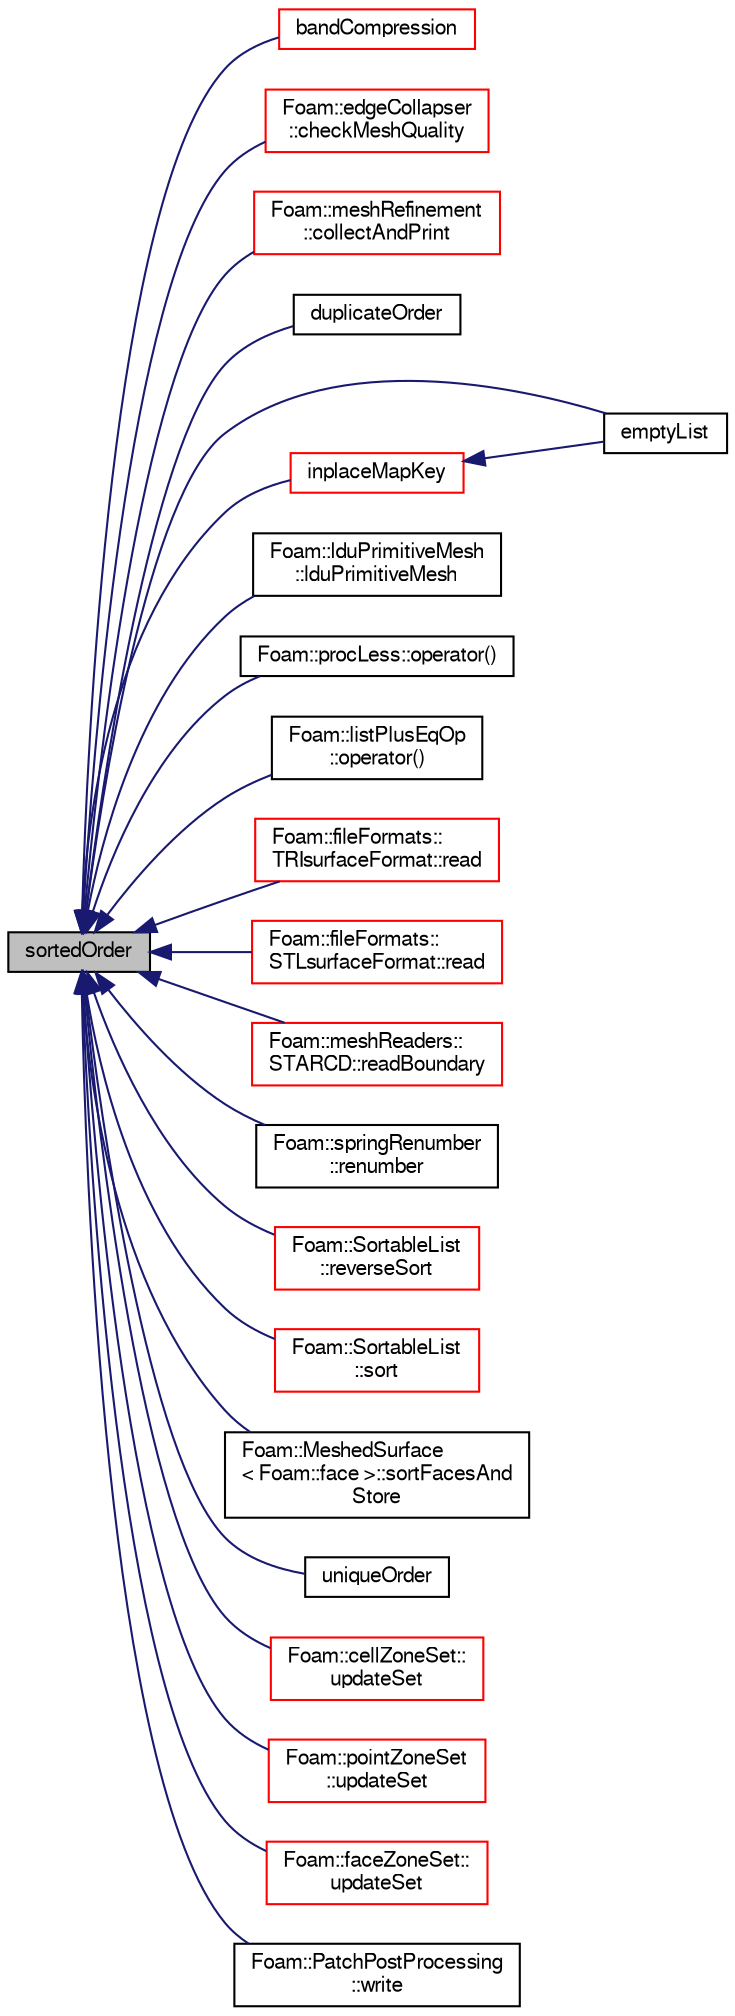 digraph "sortedOrder"
{
  bgcolor="transparent";
  edge [fontname="FreeSans",fontsize="10",labelfontname="FreeSans",labelfontsize="10"];
  node [fontname="FreeSans",fontsize="10",shape=record];
  rankdir="LR";
  Node9027 [label="sortedOrder",height=0.2,width=0.4,color="black", fillcolor="grey75", style="filled", fontcolor="black"];
  Node9027 -> Node9028 [dir="back",color="midnightblue",fontsize="10",style="solid",fontname="FreeSans"];
  Node9028 [label="bandCompression",height=0.2,width=0.4,color="red",URL="$a21124.html#a60bfbd643d5b046c94fbaa71e5884846",tooltip="Renumbers the addressing to reduce the band of the matrix. "];
  Node9027 -> Node9031 [dir="back",color="midnightblue",fontsize="10",style="solid",fontname="FreeSans"];
  Node9031 [label="Foam::edgeCollapser\l::checkMeshQuality",height=0.2,width=0.4,color="red",URL="$a21642.html#a05c592dbdbe3fcc0728c2595750b5982",tooltip="Check mesh and mark points on faces in error. "];
  Node9027 -> Node9035 [dir="back",color="midnightblue",fontsize="10",style="solid",fontname="FreeSans"];
  Node9035 [label="Foam::meshRefinement\l::collectAndPrint",height=0.2,width=0.4,color="red",URL="$a24662.html#a160e7d4c318203845141f007b0a9aff6",tooltip="Print list according to (collected and) sorted coordinate. "];
  Node9027 -> Node9056 [dir="back",color="midnightblue",fontsize="10",style="solid",fontname="FreeSans"];
  Node9056 [label="duplicateOrder",height=0.2,width=0.4,color="black",URL="$a21124.html#a67c068bca7f99657a1b88fe5d860bb52"];
  Node9027 -> Node9057 [dir="back",color="midnightblue",fontsize="10",style="solid",fontname="FreeSans"];
  Node9057 [label="emptyList",height=0.2,width=0.4,color="black",URL="$a21124.html#aac3dd6ff6f51f3841ba88a3adb29e073",tooltip="Return reference to zero-sized list. Compare to List::null() which returns. "];
  Node9027 -> Node9058 [dir="back",color="midnightblue",fontsize="10",style="solid",fontname="FreeSans"];
  Node9058 [label="inplaceMapKey",height=0.2,width=0.4,color="red",URL="$a21124.html#a3e2f2c878960555a295056322ec7948d",tooltip="Recreate with mapped keys. Do not map elements with negative key. "];
  Node9058 -> Node9057 [dir="back",color="midnightblue",fontsize="10",style="solid",fontname="FreeSans"];
  Node9027 -> Node9074 [dir="back",color="midnightblue",fontsize="10",style="solid",fontname="FreeSans"];
  Node9074 [label="Foam::lduPrimitiveMesh\l::lduPrimitiveMesh",height=0.2,width=0.4,color="black",URL="$a27134.html#aeae1eb8af27cafdc116980dd48968d19",tooltip="Construct by combining multiple meshes. The meshes come from. "];
  Node9027 -> Node9144 [dir="back",color="midnightblue",fontsize="10",style="solid",fontname="FreeSans"];
  Node9144 [label="Foam::procLess::operator()",height=0.2,width=0.4,color="black",URL="$a27130.html#a49202d8cfd6e19f3d43c028252050ed7"];
  Node9027 -> Node9047 [dir="back",color="midnightblue",fontsize="10",style="solid",fontname="FreeSans"];
  Node9047 [label="Foam::listPlusEqOp\l::operator()",height=0.2,width=0.4,color="black",URL="$a24626.html#a2bca5855a51bffee2f0fe2aacc4aba10"];
  Node9027 -> Node9145 [dir="back",color="midnightblue",fontsize="10",style="solid",fontname="FreeSans"];
  Node9145 [label="Foam::fileFormats::\lTRIsurfaceFormat::read",height=0.2,width=0.4,color="red",URL="$a29658.html#a464ebd67acbdff0014d4dae69e3ec4be",tooltip="Read from file. "];
  Node9027 -> Node9148 [dir="back",color="midnightblue",fontsize="10",style="solid",fontname="FreeSans"];
  Node9148 [label="Foam::fileFormats::\lSTLsurfaceFormat::read",height=0.2,width=0.4,color="red",URL="$a29642.html#a464ebd67acbdff0014d4dae69e3ec4be",tooltip="Read from file. "];
  Node9027 -> Node9075 [dir="back",color="midnightblue",fontsize="10",style="solid",fontname="FreeSans"];
  Node9075 [label="Foam::meshReaders::\lSTARCD::readBoundary",height=0.2,width=0.4,color="red",URL="$a21334.html#aaa5ec51e2b805018e53dda083fdaf762",tooltip="Read boundary (cell/face) definitions. "];
  Node9027 -> Node9076 [dir="back",color="midnightblue",fontsize="10",style="solid",fontname="FreeSans"];
  Node9076 [label="Foam::springRenumber\l::renumber",height=0.2,width=0.4,color="black",URL="$a29218.html#a0c124d0687d8a18ac84af7ebee2989af",tooltip="Return the order in which cells need to be visited, i.e. "];
  Node9027 -> Node9151 [dir="back",color="midnightblue",fontsize="10",style="solid",fontname="FreeSans"];
  Node9151 [label="Foam::SortableList\l::reverseSort",height=0.2,width=0.4,color="red",URL="$a25918.html#a9ce3c2209a04ed8ea34d7b82ce913219",tooltip="Reverse (stable) sort the list. "];
  Node9027 -> Node9153 [dir="back",color="midnightblue",fontsize="10",style="solid",fontname="FreeSans"];
  Node9153 [label="Foam::SortableList\l::sort",height=0.2,width=0.4,color="red",URL="$a25918.html#a47fdc9eea42b6975cdc835bb2e08810e",tooltip="(stable) sort the list (if changed after construction time) "];
  Node9027 -> Node9166 [dir="back",color="midnightblue",fontsize="10",style="solid",fontname="FreeSans"];
  Node9166 [label="Foam::MeshedSurface\l\< Foam::face \>::sortFacesAnd\lStore",height=0.2,width=0.4,color="black",URL="$a29566.html#adbdf3d1bcbfa5875f4be969e01f911f6",tooltip="sort faces by zones and store sorted faces "];
  Node9027 -> Node9167 [dir="back",color="midnightblue",fontsize="10",style="solid",fontname="FreeSans"];
  Node9167 [label="uniqueOrder",height=0.2,width=0.4,color="black",URL="$a21124.html#a8656d7fd299cba3f63699842f4a864b8"];
  Node9027 -> Node9120 [dir="back",color="midnightblue",fontsize="10",style="solid",fontname="FreeSans"];
  Node9120 [label="Foam::cellZoneSet::\lupdateSet",height=0.2,width=0.4,color="red",URL="$a25442.html#afc9e2e914d3928dd7281d2ac71452052",tooltip="Sort addressing and make cellSet part consistent with addressing. "];
  Node9027 -> Node9132 [dir="back",color="midnightblue",fontsize="10",style="solid",fontname="FreeSans"];
  Node9132 [label="Foam::pointZoneSet\l::updateSet",height=0.2,width=0.4,color="red",URL="$a25458.html#afc9e2e914d3928dd7281d2ac71452052",tooltip="Sort addressing and make pointSet part consistent with addressing. "];
  Node9027 -> Node9168 [dir="back",color="midnightblue",fontsize="10",style="solid",fontname="FreeSans"];
  Node9168 [label="Foam::faceZoneSet::\lupdateSet",height=0.2,width=0.4,color="red",URL="$a25450.html#afc9e2e914d3928dd7281d2ac71452052",tooltip="Sort addressing and make faceSet part consistent with addressing. "];
  Node9027 -> Node9192 [dir="back",color="midnightblue",fontsize="10",style="solid",fontname="FreeSans"];
  Node9192 [label="Foam::PatchPostProcessing\l::write",height=0.2,width=0.4,color="black",URL="$a23998.html#aac759501cf6c7895a70eecbef0226ae1",tooltip="Write post-processing info. "];
}
